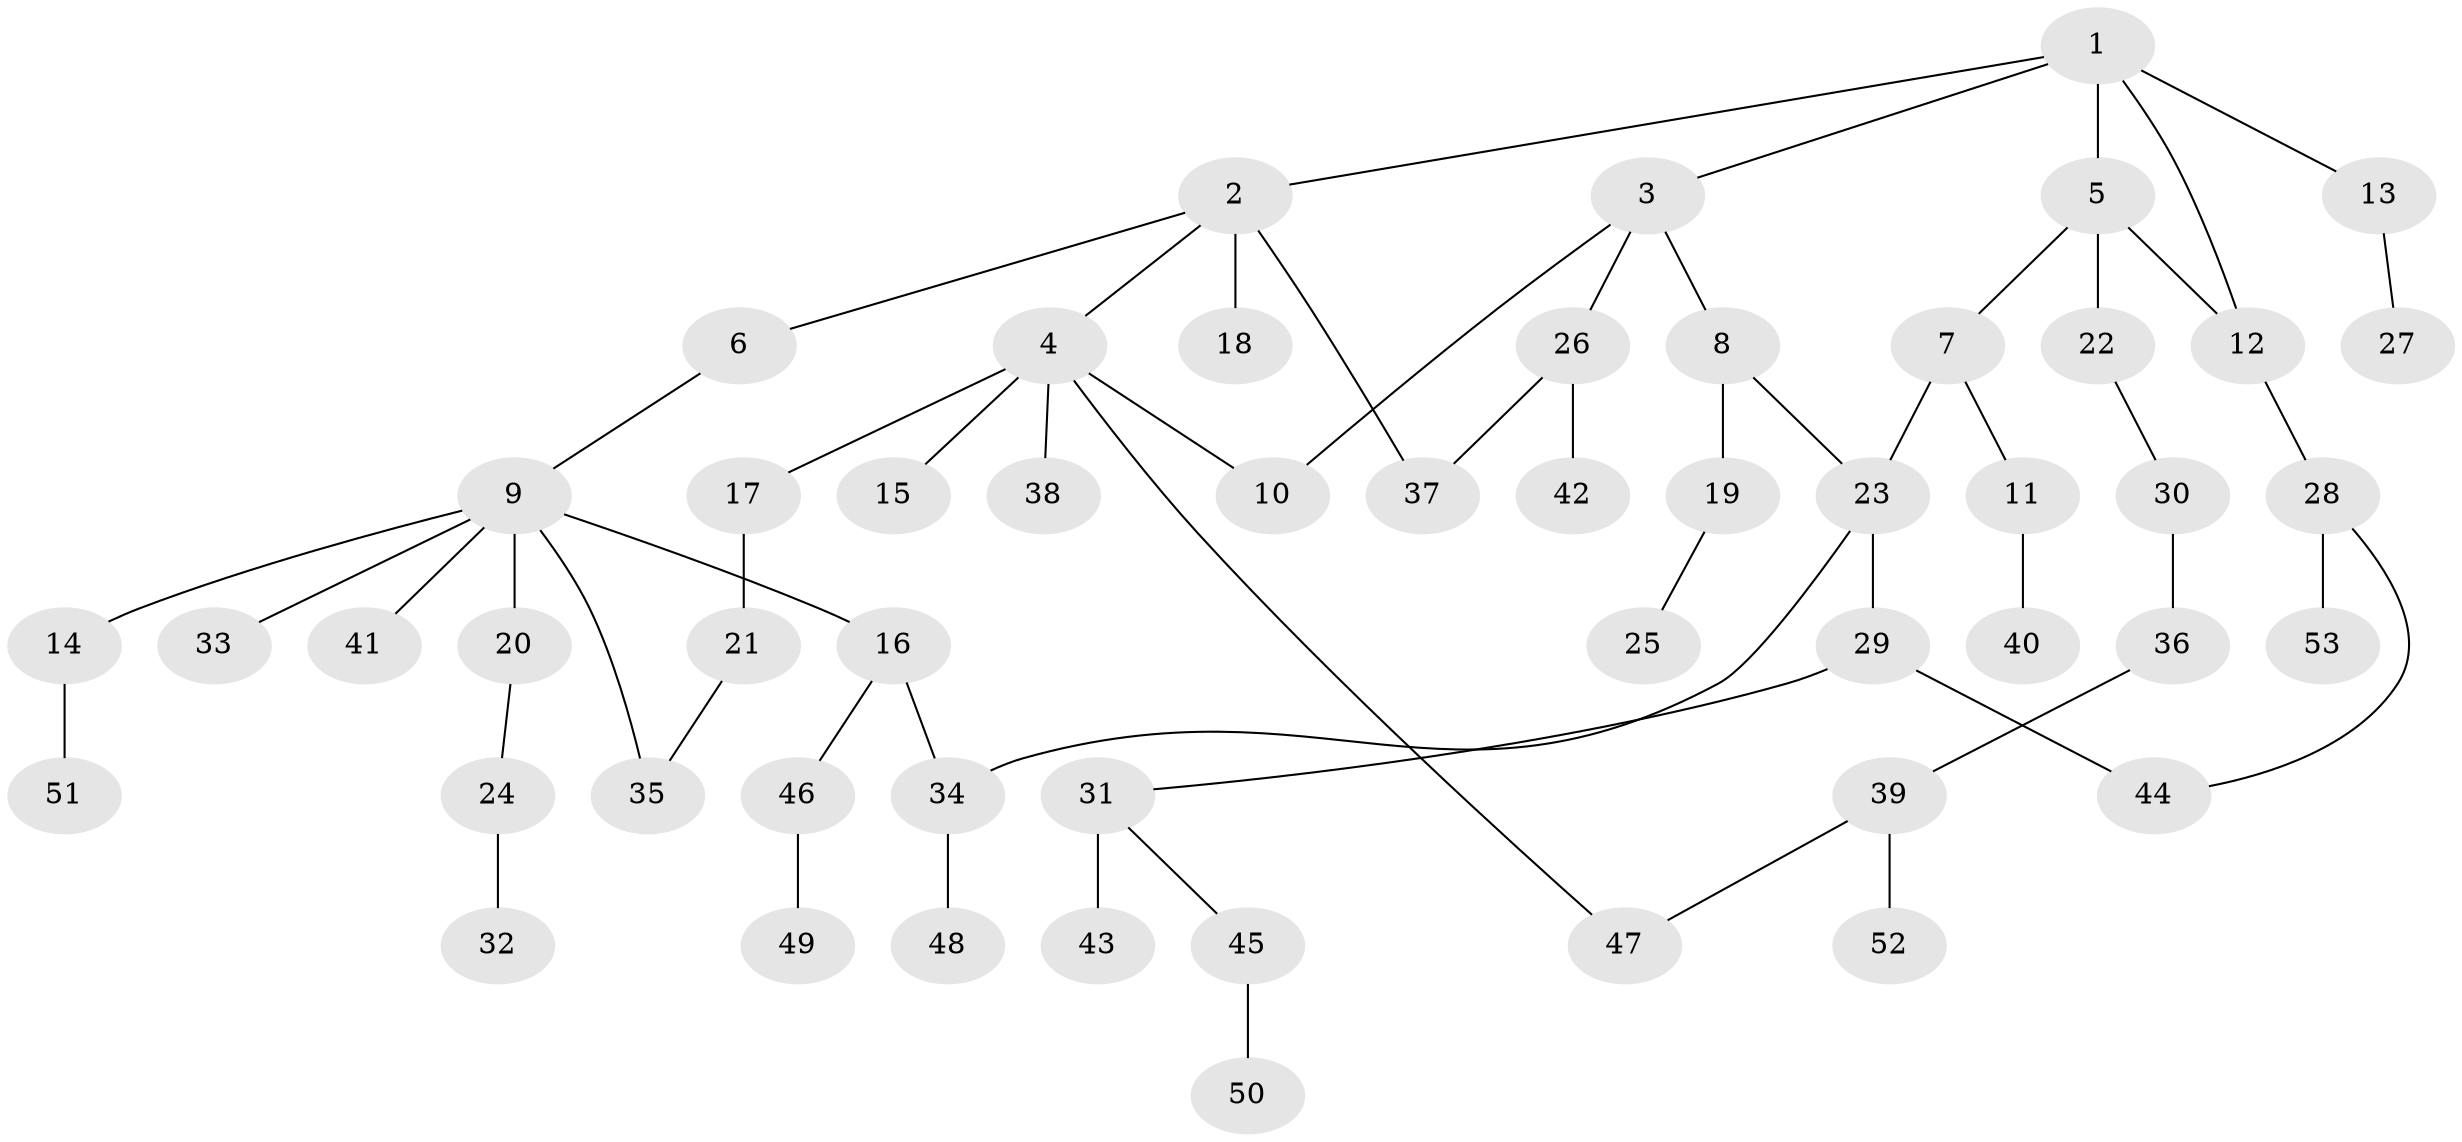 // coarse degree distribution, {6: 0.030303030303030304, 4: 0.06060606060606061, 5: 0.06060606060606061, 2: 0.30303030303030304, 3: 0.15151515151515152, 7: 0.030303030303030304, 1: 0.36363636363636365}
// Generated by graph-tools (version 1.1) at 2025/41/03/06/25 10:41:30]
// undirected, 53 vertices, 60 edges
graph export_dot {
graph [start="1"]
  node [color=gray90,style=filled];
  1;
  2;
  3;
  4;
  5;
  6;
  7;
  8;
  9;
  10;
  11;
  12;
  13;
  14;
  15;
  16;
  17;
  18;
  19;
  20;
  21;
  22;
  23;
  24;
  25;
  26;
  27;
  28;
  29;
  30;
  31;
  32;
  33;
  34;
  35;
  36;
  37;
  38;
  39;
  40;
  41;
  42;
  43;
  44;
  45;
  46;
  47;
  48;
  49;
  50;
  51;
  52;
  53;
  1 -- 2;
  1 -- 3;
  1 -- 5;
  1 -- 12;
  1 -- 13;
  2 -- 4;
  2 -- 6;
  2 -- 18;
  2 -- 37;
  3 -- 8;
  3 -- 26;
  3 -- 10;
  4 -- 10;
  4 -- 15;
  4 -- 17;
  4 -- 38;
  4 -- 47;
  5 -- 7;
  5 -- 22;
  5 -- 12;
  6 -- 9;
  7 -- 11;
  7 -- 23;
  8 -- 19;
  8 -- 23;
  9 -- 14;
  9 -- 16;
  9 -- 20;
  9 -- 33;
  9 -- 35;
  9 -- 41;
  11 -- 40;
  12 -- 28;
  13 -- 27;
  14 -- 51;
  16 -- 46;
  16 -- 34;
  17 -- 21;
  19 -- 25;
  20 -- 24;
  21 -- 35;
  22 -- 30;
  23 -- 29;
  23 -- 34;
  24 -- 32;
  26 -- 42;
  26 -- 37;
  28 -- 44;
  28 -- 53;
  29 -- 31;
  29 -- 44;
  30 -- 36;
  31 -- 43;
  31 -- 45;
  34 -- 48;
  36 -- 39;
  39 -- 52;
  39 -- 47;
  45 -- 50;
  46 -- 49;
}
